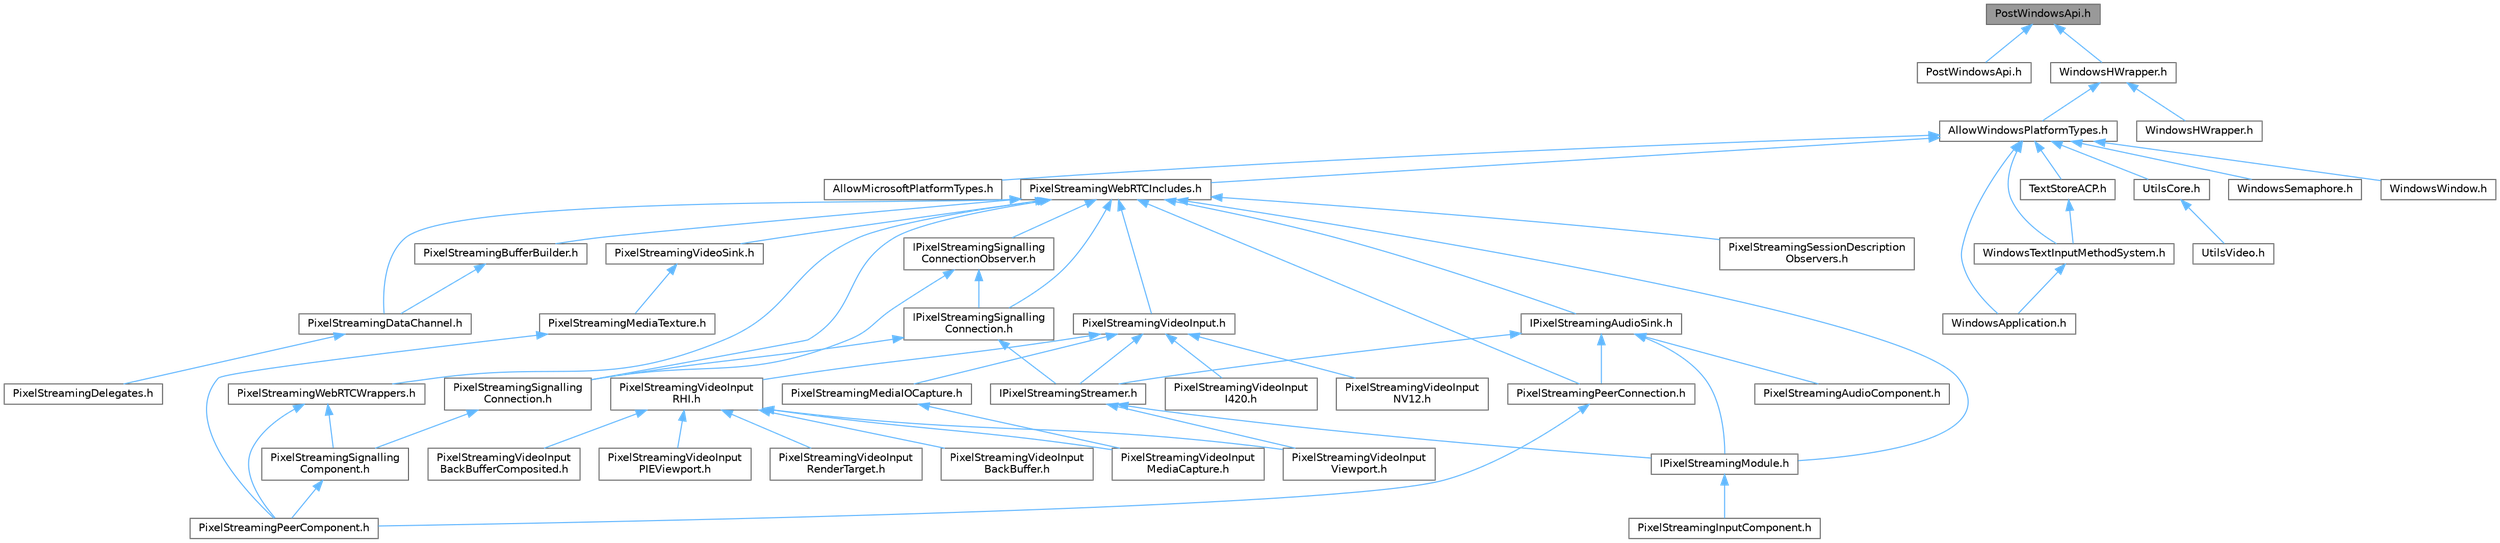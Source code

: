 digraph "PostWindowsApi.h"
{
 // INTERACTIVE_SVG=YES
 // LATEX_PDF_SIZE
  bgcolor="transparent";
  edge [fontname=Helvetica,fontsize=10,labelfontname=Helvetica,labelfontsize=10];
  node [fontname=Helvetica,fontsize=10,shape=box,height=0.2,width=0.4];
  Node1 [id="Node000001",label="PostWindowsApi.h",height=0.2,width=0.4,color="gray40", fillcolor="grey60", style="filled", fontcolor="black",tooltip=" "];
  Node1 -> Node2 [id="edge1_Node000001_Node000002",dir="back",color="steelblue1",style="solid",tooltip=" "];
  Node2 [id="Node000002",label="PostWindowsApi.h",height=0.2,width=0.4,color="grey40", fillcolor="white", style="filled",URL="$d0/de4/Microsoft_2PostWindowsApi_8h.html",tooltip=" "];
  Node1 -> Node3 [id="edge2_Node000001_Node000003",dir="back",color="steelblue1",style="solid",tooltip=" "];
  Node3 [id="Node000003",label="WindowsHWrapper.h",height=0.2,width=0.4,color="grey40", fillcolor="white", style="filled",URL="$d7/d2c/Windows_2WindowsHWrapper_8h.html",tooltip=" "];
  Node3 -> Node4 [id="edge3_Node000003_Node000004",dir="back",color="steelblue1",style="solid",tooltip=" "];
  Node4 [id="Node000004",label="AllowWindowsPlatformTypes.h",height=0.2,width=0.4,color="grey40", fillcolor="white", style="filled",URL="$d5/de3/AllowWindowsPlatformTypes_8h.html",tooltip=" "];
  Node4 -> Node5 [id="edge4_Node000004_Node000005",dir="back",color="steelblue1",style="solid",tooltip=" "];
  Node5 [id="Node000005",label="AllowMicrosoftPlatformTypes.h",height=0.2,width=0.4,color="grey40", fillcolor="white", style="filled",URL="$d0/d57/AllowMicrosoftPlatformTypes_8h.html",tooltip=" "];
  Node4 -> Node6 [id="edge5_Node000004_Node000006",dir="back",color="steelblue1",style="solid",tooltip=" "];
  Node6 [id="Node000006",label="PixelStreamingWebRTCIncludes.h",height=0.2,width=0.4,color="grey40", fillcolor="white", style="filled",URL="$d6/d79/PixelStreamingWebRTCIncludes_8h.html",tooltip=" "];
  Node6 -> Node7 [id="edge6_Node000006_Node000007",dir="back",color="steelblue1",style="solid",tooltip=" "];
  Node7 [id="Node000007",label="IPixelStreamingAudioSink.h",height=0.2,width=0.4,color="grey40", fillcolor="white", style="filled",URL="$d9/d99/IPixelStreamingAudioSink_8h.html",tooltip=" "];
  Node7 -> Node8 [id="edge7_Node000007_Node000008",dir="back",color="steelblue1",style="solid",tooltip=" "];
  Node8 [id="Node000008",label="IPixelStreamingModule.h",height=0.2,width=0.4,color="grey40", fillcolor="white", style="filled",URL="$d2/d87/IPixelStreamingModule_8h.html",tooltip=" "];
  Node8 -> Node9 [id="edge8_Node000008_Node000009",dir="back",color="steelblue1",style="solid",tooltip=" "];
  Node9 [id="Node000009",label="PixelStreamingInputComponent.h",height=0.2,width=0.4,color="grey40", fillcolor="white", style="filled",URL="$d5/d26/PixelStreamingInputComponent_8h.html",tooltip=" "];
  Node7 -> Node10 [id="edge9_Node000007_Node000010",dir="back",color="steelblue1",style="solid",tooltip=" "];
  Node10 [id="Node000010",label="IPixelStreamingStreamer.h",height=0.2,width=0.4,color="grey40", fillcolor="white", style="filled",URL="$d8/d28/IPixelStreamingStreamer_8h.html",tooltip=" "];
  Node10 -> Node8 [id="edge10_Node000010_Node000008",dir="back",color="steelblue1",style="solid",tooltip=" "];
  Node10 -> Node11 [id="edge11_Node000010_Node000011",dir="back",color="steelblue1",style="solid",tooltip=" "];
  Node11 [id="Node000011",label="PixelStreamingVideoInput\lViewport.h",height=0.2,width=0.4,color="grey40", fillcolor="white", style="filled",URL="$d1/dbc/PixelStreamingVideoInputViewport_8h.html",tooltip=" "];
  Node7 -> Node12 [id="edge12_Node000007_Node000012",dir="back",color="steelblue1",style="solid",tooltip=" "];
  Node12 [id="Node000012",label="PixelStreamingAudioComponent.h",height=0.2,width=0.4,color="grey40", fillcolor="white", style="filled",URL="$df/d1c/PixelStreamingAudioComponent_8h.html",tooltip=" "];
  Node7 -> Node13 [id="edge13_Node000007_Node000013",dir="back",color="steelblue1",style="solid",tooltip=" "];
  Node13 [id="Node000013",label="PixelStreamingPeerConnection.h",height=0.2,width=0.4,color="grey40", fillcolor="white", style="filled",URL="$d5/d43/PixelStreamingPeerConnection_8h.html",tooltip=" "];
  Node13 -> Node14 [id="edge14_Node000013_Node000014",dir="back",color="steelblue1",style="solid",tooltip=" "];
  Node14 [id="Node000014",label="PixelStreamingPeerComponent.h",height=0.2,width=0.4,color="grey40", fillcolor="white", style="filled",URL="$de/d4d/PixelStreamingPeerComponent_8h.html",tooltip=" "];
  Node6 -> Node8 [id="edge15_Node000006_Node000008",dir="back",color="steelblue1",style="solid",tooltip=" "];
  Node6 -> Node15 [id="edge16_Node000006_Node000015",dir="back",color="steelblue1",style="solid",tooltip=" "];
  Node15 [id="Node000015",label="IPixelStreamingSignalling\lConnection.h",height=0.2,width=0.4,color="grey40", fillcolor="white", style="filled",URL="$d0/d6c/IPixelStreamingSignallingConnection_8h.html",tooltip=" "];
  Node15 -> Node10 [id="edge17_Node000015_Node000010",dir="back",color="steelblue1",style="solid",tooltip=" "];
  Node15 -> Node16 [id="edge18_Node000015_Node000016",dir="back",color="steelblue1",style="solid",tooltip=" "];
  Node16 [id="Node000016",label="PixelStreamingSignalling\lConnection.h",height=0.2,width=0.4,color="grey40", fillcolor="white", style="filled",URL="$d4/d30/PixelStreamingSignallingConnection_8h.html",tooltip=" "];
  Node16 -> Node17 [id="edge19_Node000016_Node000017",dir="back",color="steelblue1",style="solid",tooltip=" "];
  Node17 [id="Node000017",label="PixelStreamingSignalling\lComponent.h",height=0.2,width=0.4,color="grey40", fillcolor="white", style="filled",URL="$df/d48/PixelStreamingSignallingComponent_8h.html",tooltip=" "];
  Node17 -> Node14 [id="edge20_Node000017_Node000014",dir="back",color="steelblue1",style="solid",tooltip=" "];
  Node6 -> Node18 [id="edge21_Node000006_Node000018",dir="back",color="steelblue1",style="solid",tooltip=" "];
  Node18 [id="Node000018",label="IPixelStreamingSignalling\lConnectionObserver.h",height=0.2,width=0.4,color="grey40", fillcolor="white", style="filled",URL="$d8/d63/IPixelStreamingSignallingConnectionObserver_8h.html",tooltip=" "];
  Node18 -> Node15 [id="edge22_Node000018_Node000015",dir="back",color="steelblue1",style="solid",tooltip=" "];
  Node18 -> Node16 [id="edge23_Node000018_Node000016",dir="back",color="steelblue1",style="solid",tooltip=" "];
  Node6 -> Node19 [id="edge24_Node000006_Node000019",dir="back",color="steelblue1",style="solid",tooltip=" "];
  Node19 [id="Node000019",label="PixelStreamingBufferBuilder.h",height=0.2,width=0.4,color="grey40", fillcolor="white", style="filled",URL="$df/ddb/PixelStreamingBufferBuilder_8h.html",tooltip=" "];
  Node19 -> Node20 [id="edge25_Node000019_Node000020",dir="back",color="steelblue1",style="solid",tooltip=" "];
  Node20 [id="Node000020",label="PixelStreamingDataChannel.h",height=0.2,width=0.4,color="grey40", fillcolor="white", style="filled",URL="$de/d6b/PixelStreamingDataChannel_8h.html",tooltip=" "];
  Node20 -> Node21 [id="edge26_Node000020_Node000021",dir="back",color="steelblue1",style="solid",tooltip=" "];
  Node21 [id="Node000021",label="PixelStreamingDelegates.h",height=0.2,width=0.4,color="grey40", fillcolor="white", style="filled",URL="$d5/dce/PixelStreamingDelegates_8h.html",tooltip=" "];
  Node6 -> Node20 [id="edge27_Node000006_Node000020",dir="back",color="steelblue1",style="solid",tooltip=" "];
  Node6 -> Node13 [id="edge28_Node000006_Node000013",dir="back",color="steelblue1",style="solid",tooltip=" "];
  Node6 -> Node22 [id="edge29_Node000006_Node000022",dir="back",color="steelblue1",style="solid",tooltip=" "];
  Node22 [id="Node000022",label="PixelStreamingSessionDescription\lObservers.h",height=0.2,width=0.4,color="grey40", fillcolor="white", style="filled",URL="$d4/df5/PixelStreamingSessionDescriptionObservers_8h.html",tooltip=" "];
  Node6 -> Node16 [id="edge30_Node000006_Node000016",dir="back",color="steelblue1",style="solid",tooltip=" "];
  Node6 -> Node23 [id="edge31_Node000006_Node000023",dir="back",color="steelblue1",style="solid",tooltip=" "];
  Node23 [id="Node000023",label="PixelStreamingVideoInput.h",height=0.2,width=0.4,color="grey40", fillcolor="white", style="filled",URL="$d4/d70/PixelStreamingVideoInput_8h.html",tooltip=" "];
  Node23 -> Node10 [id="edge32_Node000023_Node000010",dir="back",color="steelblue1",style="solid",tooltip=" "];
  Node23 -> Node24 [id="edge33_Node000023_Node000024",dir="back",color="steelblue1",style="solid",tooltip=" "];
  Node24 [id="Node000024",label="PixelStreamingMediaIOCapture.h",height=0.2,width=0.4,color="grey40", fillcolor="white", style="filled",URL="$df/dfa/PixelStreamingMediaIOCapture_8h.html",tooltip=" "];
  Node24 -> Node25 [id="edge34_Node000024_Node000025",dir="back",color="steelblue1",style="solid",tooltip=" "];
  Node25 [id="Node000025",label="PixelStreamingVideoInput\lMediaCapture.h",height=0.2,width=0.4,color="grey40", fillcolor="white", style="filled",URL="$d1/dd3/PixelStreamingVideoInputMediaCapture_8h.html",tooltip=" "];
  Node23 -> Node26 [id="edge35_Node000023_Node000026",dir="back",color="steelblue1",style="solid",tooltip=" "];
  Node26 [id="Node000026",label="PixelStreamingVideoInput\lI420.h",height=0.2,width=0.4,color="grey40", fillcolor="white", style="filled",URL="$d5/d11/PixelStreamingVideoInputI420_8h.html",tooltip=" "];
  Node23 -> Node27 [id="edge36_Node000023_Node000027",dir="back",color="steelblue1",style="solid",tooltip=" "];
  Node27 [id="Node000027",label="PixelStreamingVideoInput\lNV12.h",height=0.2,width=0.4,color="grey40", fillcolor="white", style="filled",URL="$dd/d9a/PixelStreamingVideoInputNV12_8h.html",tooltip=" "];
  Node23 -> Node28 [id="edge37_Node000023_Node000028",dir="back",color="steelblue1",style="solid",tooltip=" "];
  Node28 [id="Node000028",label="PixelStreamingVideoInput\lRHI.h",height=0.2,width=0.4,color="grey40", fillcolor="white", style="filled",URL="$d2/ddb/PixelStreamingVideoInputRHI_8h.html",tooltip=" "];
  Node28 -> Node29 [id="edge38_Node000028_Node000029",dir="back",color="steelblue1",style="solid",tooltip=" "];
  Node29 [id="Node000029",label="PixelStreamingVideoInput\lBackBuffer.h",height=0.2,width=0.4,color="grey40", fillcolor="white", style="filled",URL="$d8/d0b/PixelStreamingVideoInputBackBuffer_8h.html",tooltip=" "];
  Node28 -> Node30 [id="edge39_Node000028_Node000030",dir="back",color="steelblue1",style="solid",tooltip=" "];
  Node30 [id="Node000030",label="PixelStreamingVideoInput\lBackBufferComposited.h",height=0.2,width=0.4,color="grey40", fillcolor="white", style="filled",URL="$d8/d36/PixelStreamingVideoInputBackBufferComposited_8h.html",tooltip=" "];
  Node28 -> Node25 [id="edge40_Node000028_Node000025",dir="back",color="steelblue1",style="solid",tooltip=" "];
  Node28 -> Node31 [id="edge41_Node000028_Node000031",dir="back",color="steelblue1",style="solid",tooltip=" "];
  Node31 [id="Node000031",label="PixelStreamingVideoInput\lPIEViewport.h",height=0.2,width=0.4,color="grey40", fillcolor="white", style="filled",URL="$d0/d48/PixelStreamingVideoInputPIEViewport_8h.html",tooltip=" "];
  Node28 -> Node32 [id="edge42_Node000028_Node000032",dir="back",color="steelblue1",style="solid",tooltip=" "];
  Node32 [id="Node000032",label="PixelStreamingVideoInput\lRenderTarget.h",height=0.2,width=0.4,color="grey40", fillcolor="white", style="filled",URL="$da/de2/PixelStreamingVideoInputRenderTarget_8h.html",tooltip=" "];
  Node28 -> Node11 [id="edge43_Node000028_Node000011",dir="back",color="steelblue1",style="solid",tooltip=" "];
  Node6 -> Node33 [id="edge44_Node000006_Node000033",dir="back",color="steelblue1",style="solid",tooltip=" "];
  Node33 [id="Node000033",label="PixelStreamingVideoSink.h",height=0.2,width=0.4,color="grey40", fillcolor="white", style="filled",URL="$da/deb/PixelStreamingVideoSink_8h.html",tooltip=" "];
  Node33 -> Node34 [id="edge45_Node000033_Node000034",dir="back",color="steelblue1",style="solid",tooltip=" "];
  Node34 [id="Node000034",label="PixelStreamingMediaTexture.h",height=0.2,width=0.4,color="grey40", fillcolor="white", style="filled",URL="$dc/d93/PixelStreamingMediaTexture_8h.html",tooltip=" "];
  Node34 -> Node14 [id="edge46_Node000034_Node000014",dir="back",color="steelblue1",style="solid",tooltip=" "];
  Node6 -> Node35 [id="edge47_Node000006_Node000035",dir="back",color="steelblue1",style="solid",tooltip=" "];
  Node35 [id="Node000035",label="PixelStreamingWebRTCWrappers.h",height=0.2,width=0.4,color="grey40", fillcolor="white", style="filled",URL="$d8/d2d/PixelStreamingWebRTCWrappers_8h.html",tooltip=" "];
  Node35 -> Node14 [id="edge48_Node000035_Node000014",dir="back",color="steelblue1",style="solid",tooltip=" "];
  Node35 -> Node17 [id="edge49_Node000035_Node000017",dir="back",color="steelblue1",style="solid",tooltip=" "];
  Node4 -> Node36 [id="edge50_Node000004_Node000036",dir="back",color="steelblue1",style="solid",tooltip=" "];
  Node36 [id="Node000036",label="TextStoreACP.h",height=0.2,width=0.4,color="grey40", fillcolor="white", style="filled",URL="$df/db7/TextStoreACP_8h.html",tooltip=" "];
  Node36 -> Node37 [id="edge51_Node000036_Node000037",dir="back",color="steelblue1",style="solid",tooltip=" "];
  Node37 [id="Node000037",label="WindowsTextInputMethodSystem.h",height=0.2,width=0.4,color="grey40", fillcolor="white", style="filled",URL="$dc/ddc/WindowsTextInputMethodSystem_8h.html",tooltip=" "];
  Node37 -> Node38 [id="edge52_Node000037_Node000038",dir="back",color="steelblue1",style="solid",tooltip=" "];
  Node38 [id="Node000038",label="WindowsApplication.h",height=0.2,width=0.4,color="grey40", fillcolor="white", style="filled",URL="$d8/d4c/WindowsApplication_8h.html",tooltip=" "];
  Node4 -> Node39 [id="edge53_Node000004_Node000039",dir="back",color="steelblue1",style="solid",tooltip=" "];
  Node39 [id="Node000039",label="UtilsCore.h",height=0.2,width=0.4,color="grey40", fillcolor="white", style="filled",URL="$d2/d12/UtilsCore_8h.html",tooltip=" "];
  Node39 -> Node40 [id="edge54_Node000039_Node000040",dir="back",color="steelblue1",style="solid",tooltip=" "];
  Node40 [id="Node000040",label="UtilsVideo.h",height=0.2,width=0.4,color="grey40", fillcolor="white", style="filled",URL="$d0/d2e/UtilsVideo_8h.html",tooltip=" "];
  Node4 -> Node38 [id="edge55_Node000004_Node000038",dir="back",color="steelblue1",style="solid",tooltip=" "];
  Node4 -> Node41 [id="edge56_Node000004_Node000041",dir="back",color="steelblue1",style="solid",tooltip=" "];
  Node41 [id="Node000041",label="WindowsSemaphore.h",height=0.2,width=0.4,color="grey40", fillcolor="white", style="filled",URL="$d8/d7a/WindowsSemaphore_8h.html",tooltip=" "];
  Node4 -> Node37 [id="edge57_Node000004_Node000037",dir="back",color="steelblue1",style="solid",tooltip=" "];
  Node4 -> Node42 [id="edge58_Node000004_Node000042",dir="back",color="steelblue1",style="solid",tooltip=" "];
  Node42 [id="Node000042",label="WindowsWindow.h",height=0.2,width=0.4,color="grey40", fillcolor="white", style="filled",URL="$db/d02/WindowsWindow_8h.html",tooltip=" "];
  Node3 -> Node43 [id="edge59_Node000003_Node000043",dir="back",color="steelblue1",style="solid",tooltip=" "];
  Node43 [id="Node000043",label="WindowsHWrapper.h",height=0.2,width=0.4,color="grey40", fillcolor="white", style="filled",URL="$de/df1/Microsoft_2WindowsHWrapper_8h.html",tooltip=" "];
}
